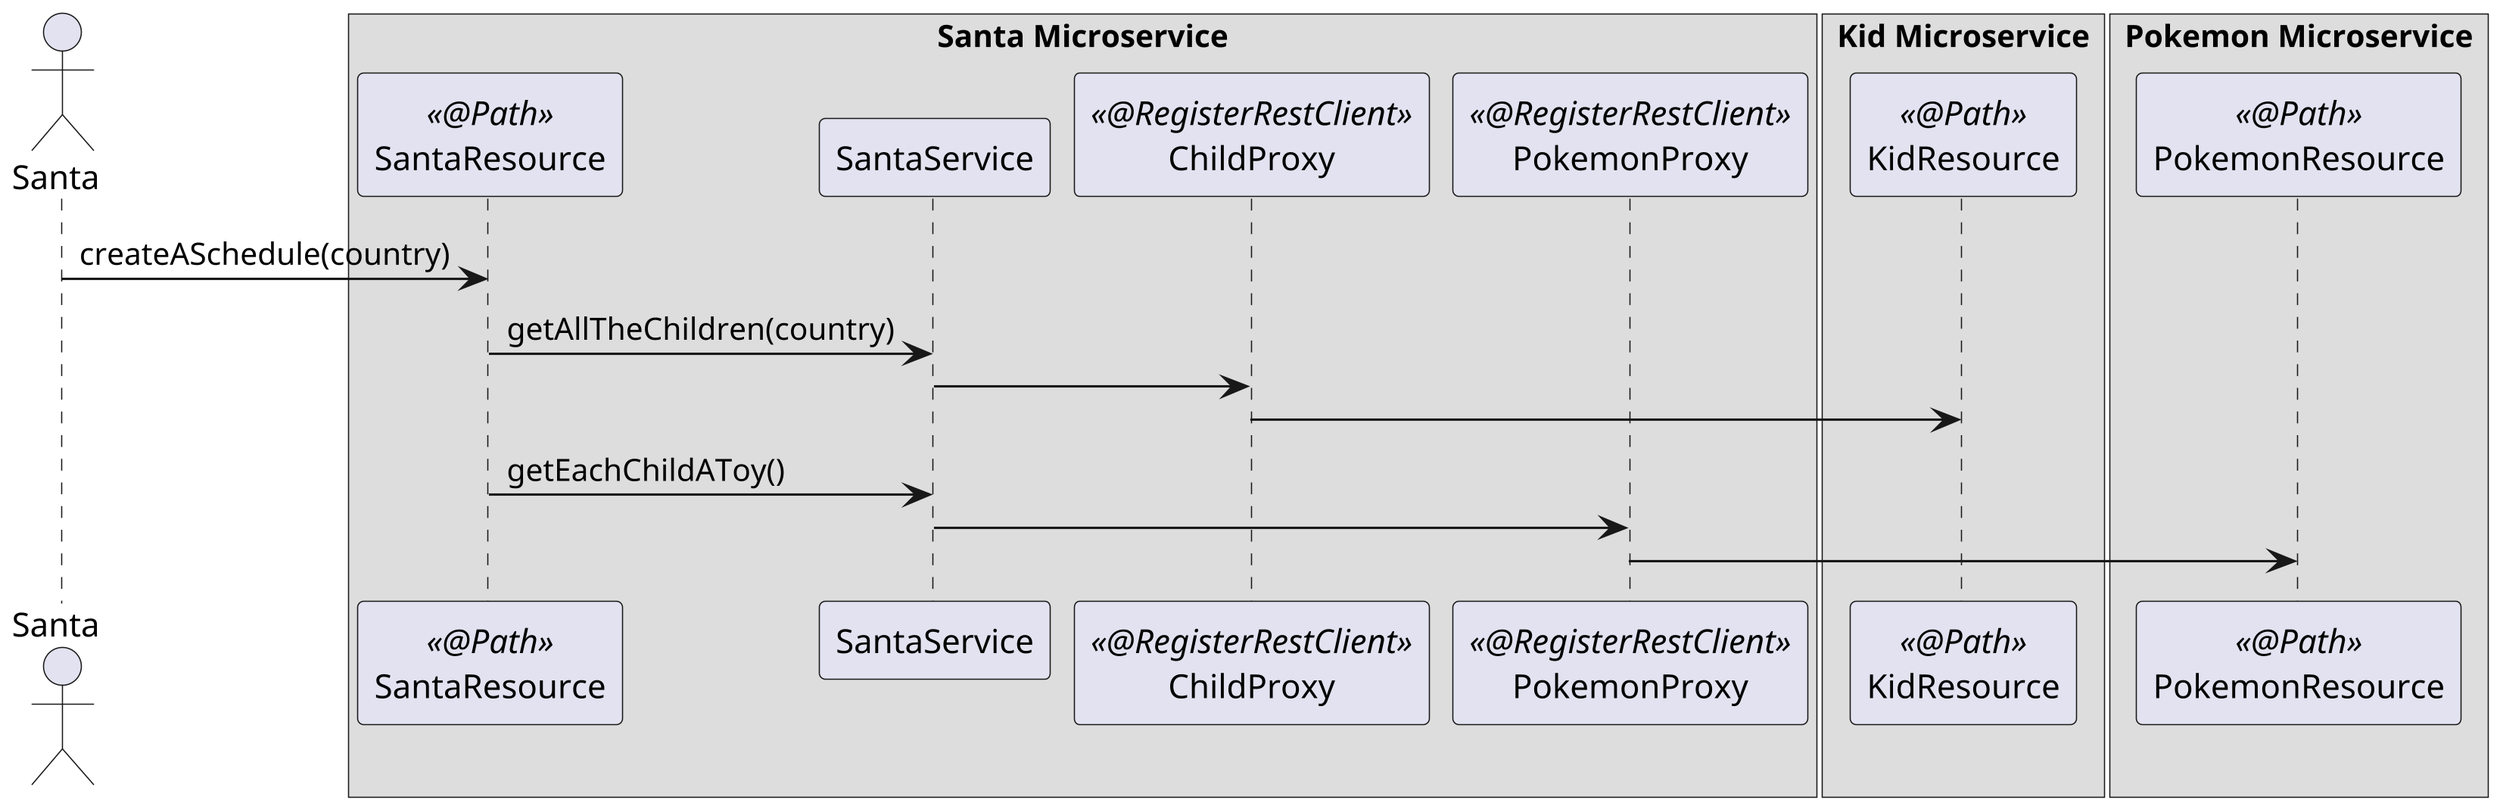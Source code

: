 @startuml
skinparam dpi 300

actor Santa

box "Santa Microservice"
participant SantaResource as santa <<@Path>>
participant SantaService as service
participant ChildProxy as childProxy <<@RegisterRestClient>>
participant PokemonProxy as pokemonProxy <<@RegisterRestClient>>
end box

box " Kid Microservice "
participant KidResource as kid <<@Path>>
end box

box " Pokemon Microservice "
participant PokemonResource as pokemon <<@Path>>
end box

Santa -> santa : createASchedule(country)

santa -> service : getAllTheChildren(country)
service -> childProxy
childProxy -> kid

santa -> service : getEachChildAToy()
service -> pokemonProxy
pokemonProxy -> pokemon

@enduml
